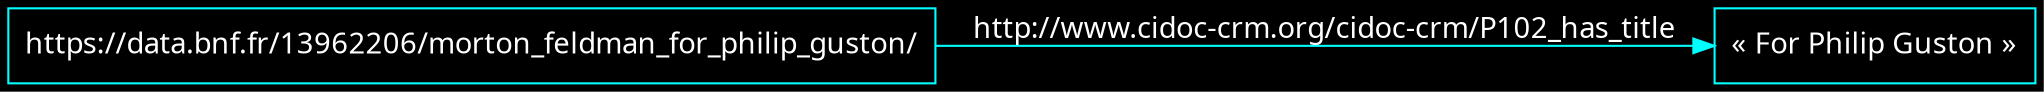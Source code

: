 digraph {
    graph [bgcolor=black]
    rankdir=LR
    node [color=white,fontcolor=white,fontname="FiraCode Nerd Font Mono Regular",shape=box]
    edge [color=white,fontcolor=white,fontname="FiraCode Nerd Font Mono Regular"]
    

    layout=dot
node [color=cyan,fontcolor=white]
edge [color=cyan,fontcolor=white]
"https://data.bnf.fr/13962206/morton_feldman_for_philip_guston/" -> "« For Philip Guston »" [label="http://www.cidoc-crm.org/cidoc-crm/P102_has_title"]
}
